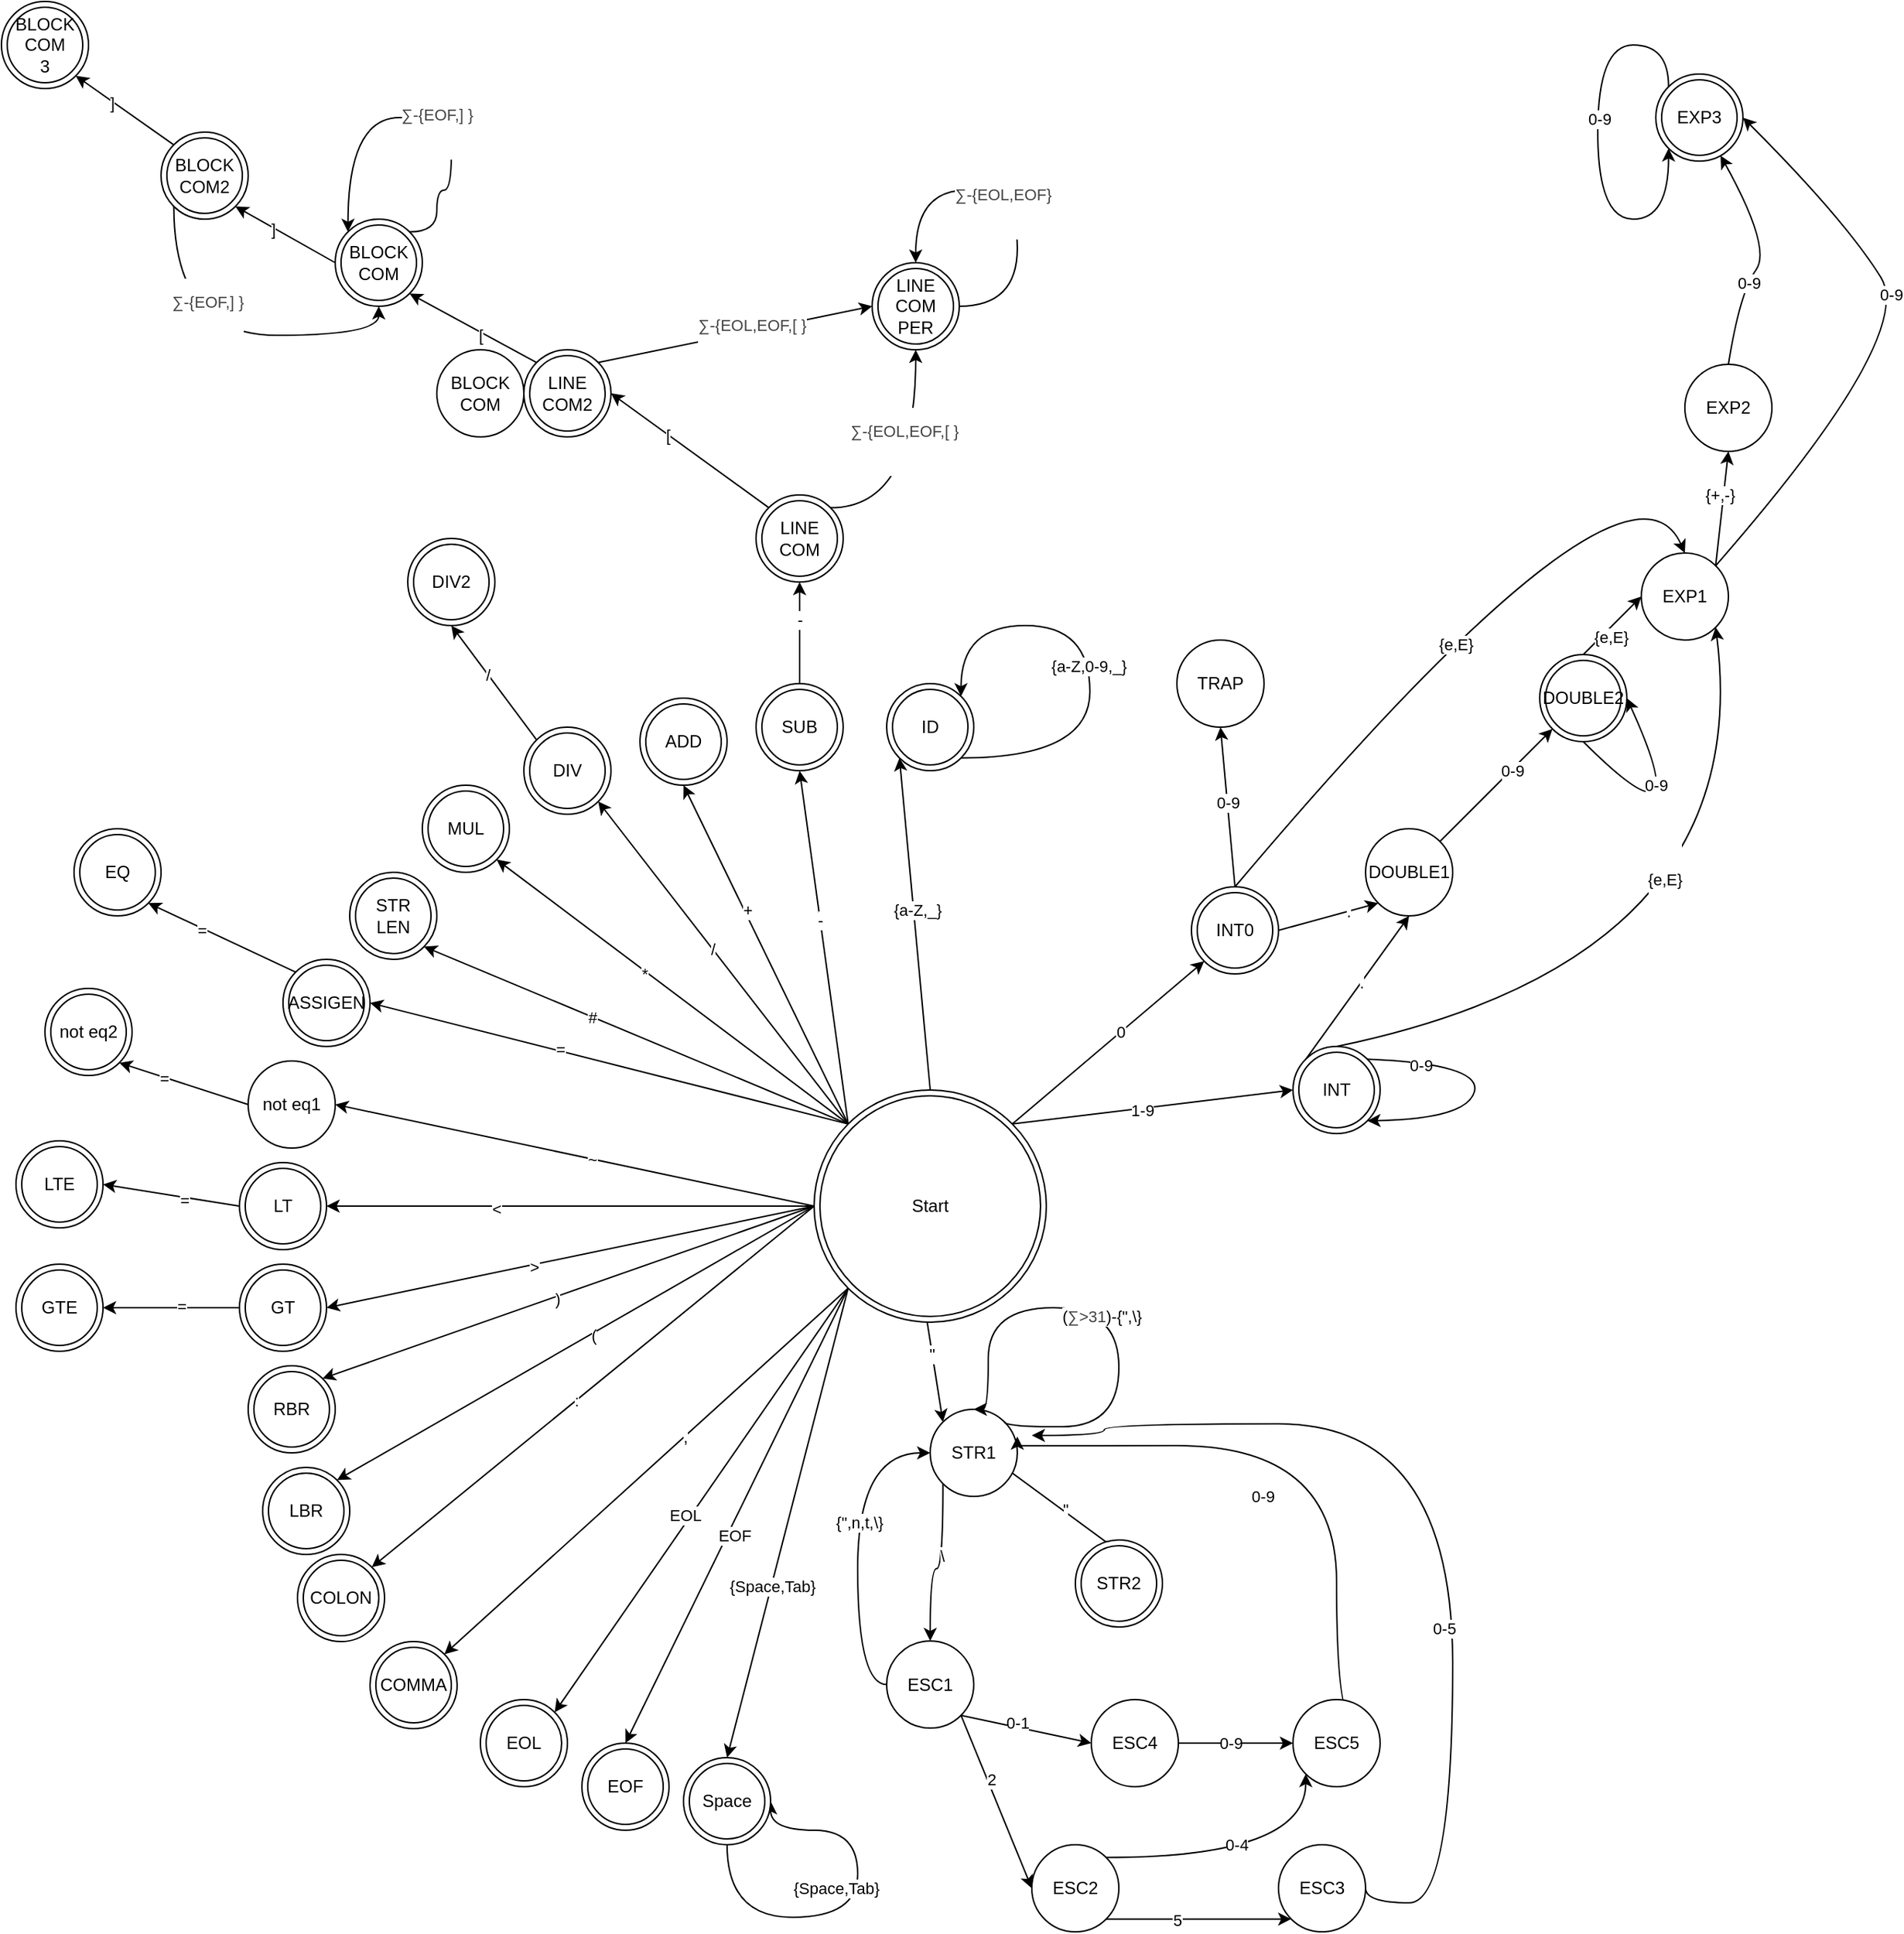 <mxfile version="15.3.0" type="github">
  <diagram id="FxomKoe5t59FQyA47BVF" name="Page-1">
    <mxGraphModel dx="733" dy="1762" grid="1" gridSize="10" guides="1" tooltips="1" connect="1" arrows="1" fold="1" page="1" pageScale="1" pageWidth="827" pageHeight="1169" math="0" shadow="0">
      <root>
        <mxCell id="0" />
        <mxCell id="1" parent="0" />
        <mxCell id="e71BVfOYQuSD96jKvDS6-2" style="rounded=0;orthogonalLoop=1;jettySize=auto;html=1;exitX=0.5;exitY=0;exitDx=0;exitDy=0;entryX=0;entryY=1;entryDx=0;entryDy=0;" parent="1" source="jBU1OyLvSAGG9RMUmpyS-43" target="e71BVfOYQuSD96jKvDS6-1" edge="1">
          <mxGeometry relative="1" as="geometry" />
        </mxCell>
        <mxCell id="e71BVfOYQuSD96jKvDS6-3" value="{a-Z,_}" style="edgeLabel;html=1;align=center;verticalAlign=middle;resizable=0;points=[];" parent="e71BVfOYQuSD96jKvDS6-2" vertex="1" connectable="0">
          <mxGeometry x="0.086" y="-2" relative="1" as="geometry">
            <mxPoint as="offset" />
          </mxGeometry>
        </mxCell>
        <mxCell id="e71BVfOYQuSD96jKvDS6-8" style="rounded=0;orthogonalLoop=1;jettySize=auto;html=1;exitX=0;exitY=0;exitDx=0;exitDy=0;entryX=0.5;entryY=1;entryDx=0;entryDy=0;" parent="1" source="jBU1OyLvSAGG9RMUmpyS-43" target="e71BVfOYQuSD96jKvDS6-7" edge="1">
          <mxGeometry relative="1" as="geometry" />
        </mxCell>
        <mxCell id="e71BVfOYQuSD96jKvDS6-9" value="-" style="edgeLabel;html=1;align=center;verticalAlign=middle;resizable=0;points=[];" parent="e71BVfOYQuSD96jKvDS6-8" vertex="1" connectable="0">
          <mxGeometry x="0.151" relative="1" as="geometry">
            <mxPoint as="offset" />
          </mxGeometry>
        </mxCell>
        <mxCell id="e71BVfOYQuSD96jKvDS6-56" style="edgeStyle=none;rounded=0;orthogonalLoop=1;jettySize=auto;html=1;exitX=0;exitY=0;exitDx=0;exitDy=0;entryX=0.5;entryY=1;entryDx=0;entryDy=0;" parent="1" source="jBU1OyLvSAGG9RMUmpyS-43" target="e71BVfOYQuSD96jKvDS6-49" edge="1">
          <mxGeometry relative="1" as="geometry" />
        </mxCell>
        <mxCell id="e71BVfOYQuSD96jKvDS6-57" value="+" style="edgeLabel;html=1;align=center;verticalAlign=middle;resizable=0;points=[];" parent="e71BVfOYQuSD96jKvDS6-56" vertex="1" connectable="0">
          <mxGeometry x="0.256" y="-2" relative="1" as="geometry">
            <mxPoint as="offset" />
          </mxGeometry>
        </mxCell>
        <mxCell id="e71BVfOYQuSD96jKvDS6-58" style="edgeStyle=none;rounded=0;orthogonalLoop=1;jettySize=auto;html=1;exitX=0;exitY=0;exitDx=0;exitDy=0;entryX=1;entryY=1;entryDx=0;entryDy=0;" parent="1" source="jBU1OyLvSAGG9RMUmpyS-43" target="e71BVfOYQuSD96jKvDS6-50" edge="1">
          <mxGeometry relative="1" as="geometry" />
        </mxCell>
        <mxCell id="e71BVfOYQuSD96jKvDS6-59" value="/" style="edgeLabel;html=1;align=center;verticalAlign=middle;resizable=0;points=[];" parent="e71BVfOYQuSD96jKvDS6-58" vertex="1" connectable="0">
          <mxGeometry x="0.086" relative="1" as="geometry">
            <mxPoint as="offset" />
          </mxGeometry>
        </mxCell>
        <mxCell id="e71BVfOYQuSD96jKvDS6-60" style="edgeStyle=none;rounded=0;orthogonalLoop=1;jettySize=auto;html=1;exitX=0;exitY=0;exitDx=0;exitDy=0;entryX=1;entryY=1;entryDx=0;entryDy=0;" parent="1" source="jBU1OyLvSAGG9RMUmpyS-43" target="e71BVfOYQuSD96jKvDS6-51" edge="1">
          <mxGeometry relative="1" as="geometry" />
        </mxCell>
        <mxCell id="e71BVfOYQuSD96jKvDS6-61" value="*" style="edgeLabel;html=1;align=center;verticalAlign=middle;resizable=0;points=[];" parent="e71BVfOYQuSD96jKvDS6-60" vertex="1" connectable="0">
          <mxGeometry x="0.151" y="2" relative="1" as="geometry">
            <mxPoint as="offset" />
          </mxGeometry>
        </mxCell>
        <mxCell id="e71BVfOYQuSD96jKvDS6-62" style="edgeStyle=none;rounded=0;orthogonalLoop=1;jettySize=auto;html=1;exitX=0;exitY=0;exitDx=0;exitDy=0;entryX=1;entryY=1;entryDx=0;entryDy=0;" parent="1" source="jBU1OyLvSAGG9RMUmpyS-43" target="e71BVfOYQuSD96jKvDS6-52" edge="1">
          <mxGeometry relative="1" as="geometry" />
        </mxCell>
        <mxCell id="e71BVfOYQuSD96jKvDS6-65" value="&lt;span style=&quot;color: rgba(0 , 0 , 0 , 0) ; font-family: monospace ; font-size: 0px ; background-color: rgb(248 , 249 , 250)&quot;&gt;%3CmxGraphModel%3E%3Croot%3E%3CmxCell%20id%3D%220%22%2F%3E%3CmxCell%20id%3D%221%22%20parent%3D%220%22%2F%3E%3CmxCell%20id%3D%222%22%20value%3D%22ASSIGEN%22%20style%3D%22ellipse%3Bshape%3DdoubleEllipse%3BwhiteSpace%3Dwrap%3Bhtml%3D1%3B%22%20vertex%3D%221%22%20parent%3D%221%22%3E%3CmxGeometry%20x%3D%22384%22%20y%3D%22430%22%20width%3D%2260%22%20height%3D%2260%22%20as%3D%22geometry%22%2F%3E%3C%2FmxCell%3E%3C%2Froot%3E%3C%2FmxGraphModel%3E&lt;/span&gt;" style="edgeLabel;html=1;align=center;verticalAlign=middle;resizable=0;points=[];" parent="e71BVfOYQuSD96jKvDS6-62" vertex="1" connectable="0">
          <mxGeometry x="0.112" y="1" relative="1" as="geometry">
            <mxPoint as="offset" />
          </mxGeometry>
        </mxCell>
        <mxCell id="e71BVfOYQuSD96jKvDS6-66" value="#" style="edgeLabel;html=1;align=center;verticalAlign=middle;resizable=0;points=[];" parent="e71BVfOYQuSD96jKvDS6-62" vertex="1" connectable="0">
          <mxGeometry x="0.207" relative="1" as="geometry">
            <mxPoint as="offset" />
          </mxGeometry>
        </mxCell>
        <mxCell id="e71BVfOYQuSD96jKvDS6-67" style="edgeStyle=none;rounded=0;orthogonalLoop=1;jettySize=auto;html=1;exitX=0;exitY=0;exitDx=0;exitDy=0;entryX=1;entryY=0.5;entryDx=0;entryDy=0;" parent="1" source="jBU1OyLvSAGG9RMUmpyS-43" target="e71BVfOYQuSD96jKvDS6-53" edge="1">
          <mxGeometry relative="1" as="geometry" />
        </mxCell>
        <mxCell id="e71BVfOYQuSD96jKvDS6-68" value="=" style="edgeLabel;html=1;align=center;verticalAlign=middle;resizable=0;points=[];" parent="e71BVfOYQuSD96jKvDS6-67" vertex="1" connectable="0">
          <mxGeometry x="0.207" y="-1" relative="1" as="geometry">
            <mxPoint as="offset" />
          </mxGeometry>
        </mxCell>
        <mxCell id="e71BVfOYQuSD96jKvDS6-73" style="edgeStyle=none;rounded=0;orthogonalLoop=1;jettySize=auto;html=1;exitX=0;exitY=0.5;exitDx=0;exitDy=0;entryX=1;entryY=0.5;entryDx=0;entryDy=0;" parent="1" source="jBU1OyLvSAGG9RMUmpyS-43" target="e71BVfOYQuSD96jKvDS6-72" edge="1">
          <mxGeometry relative="1" as="geometry" />
        </mxCell>
        <mxCell id="e71BVfOYQuSD96jKvDS6-78" value="~" style="edgeLabel;html=1;align=center;verticalAlign=middle;resizable=0;points=[];" parent="e71BVfOYQuSD96jKvDS6-73" vertex="1" connectable="0">
          <mxGeometry x="-0.069" relative="1" as="geometry">
            <mxPoint as="offset" />
          </mxGeometry>
        </mxCell>
        <mxCell id="e71BVfOYQuSD96jKvDS6-80" style="edgeStyle=none;rounded=0;orthogonalLoop=1;jettySize=auto;html=1;exitX=0;exitY=0.5;exitDx=0;exitDy=0;entryX=1;entryY=0.5;entryDx=0;entryDy=0;" parent="1" source="jBU1OyLvSAGG9RMUmpyS-43" target="e71BVfOYQuSD96jKvDS6-79" edge="1">
          <mxGeometry relative="1" as="geometry" />
        </mxCell>
        <mxCell id="e71BVfOYQuSD96jKvDS6-81" value="&amp;lt;" style="edgeLabel;html=1;align=center;verticalAlign=middle;resizable=0;points=[];" parent="e71BVfOYQuSD96jKvDS6-80" vertex="1" connectable="0">
          <mxGeometry x="0.305" y="2" relative="1" as="geometry">
            <mxPoint as="offset" />
          </mxGeometry>
        </mxCell>
        <mxCell id="e71BVfOYQuSD96jKvDS6-83" style="edgeStyle=none;rounded=0;orthogonalLoop=1;jettySize=auto;html=1;exitX=0;exitY=0.5;exitDx=0;exitDy=0;entryX=1;entryY=0.5;entryDx=0;entryDy=0;" parent="1" source="jBU1OyLvSAGG9RMUmpyS-43" target="e71BVfOYQuSD96jKvDS6-82" edge="1">
          <mxGeometry relative="1" as="geometry" />
        </mxCell>
        <mxCell id="e71BVfOYQuSD96jKvDS6-84" value="&amp;gt;" style="edgeLabel;html=1;align=center;verticalAlign=middle;resizable=0;points=[];" parent="e71BVfOYQuSD96jKvDS6-83" vertex="1" connectable="0">
          <mxGeometry x="0.15" y="1" relative="1" as="geometry">
            <mxPoint as="offset" />
          </mxGeometry>
        </mxCell>
        <mxCell id="e71BVfOYQuSD96jKvDS6-100" style="edgeStyle=none;rounded=0;orthogonalLoop=1;jettySize=auto;html=1;exitX=0;exitY=0.5;exitDx=0;exitDy=0;entryX=1;entryY=0;entryDx=0;entryDy=0;" parent="1" source="jBU1OyLvSAGG9RMUmpyS-43" target="e71BVfOYQuSD96jKvDS6-97" edge="1">
          <mxGeometry relative="1" as="geometry" />
        </mxCell>
        <mxCell id="e71BVfOYQuSD96jKvDS6-101" value=")" style="edgeLabel;html=1;align=center;verticalAlign=middle;resizable=0;points=[];" parent="e71BVfOYQuSD96jKvDS6-100" vertex="1" connectable="0">
          <mxGeometry x="0.049" y="1" relative="1" as="geometry">
            <mxPoint as="offset" />
          </mxGeometry>
        </mxCell>
        <mxCell id="e71BVfOYQuSD96jKvDS6-102" style="edgeStyle=none;rounded=0;orthogonalLoop=1;jettySize=auto;html=1;exitX=0;exitY=0.5;exitDx=0;exitDy=0;entryX=1;entryY=0;entryDx=0;entryDy=0;" parent="1" source="jBU1OyLvSAGG9RMUmpyS-43" target="e71BVfOYQuSD96jKvDS6-96" edge="1">
          <mxGeometry relative="1" as="geometry" />
        </mxCell>
        <mxCell id="e71BVfOYQuSD96jKvDS6-103" value="(" style="edgeLabel;html=1;align=center;verticalAlign=middle;resizable=0;points=[];" parent="e71BVfOYQuSD96jKvDS6-102" vertex="1" connectable="0">
          <mxGeometry x="-0.072" y="1" relative="1" as="geometry">
            <mxPoint as="offset" />
          </mxGeometry>
        </mxCell>
        <mxCell id="e71BVfOYQuSD96jKvDS6-110" style="edgeStyle=none;rounded=0;orthogonalLoop=1;jettySize=auto;html=1;exitX=0;exitY=0.5;exitDx=0;exitDy=0;entryX=1;entryY=0;entryDx=0;entryDy=0;" parent="1" source="jBU1OyLvSAGG9RMUmpyS-43" target="e71BVfOYQuSD96jKvDS6-109" edge="1">
          <mxGeometry relative="1" as="geometry" />
        </mxCell>
        <mxCell id="e71BVfOYQuSD96jKvDS6-111" value=":" style="edgeLabel;html=1;align=center;verticalAlign=middle;resizable=0;points=[];" parent="e71BVfOYQuSD96jKvDS6-110" vertex="1" connectable="0">
          <mxGeometry x="0.074" relative="1" as="geometry">
            <mxPoint as="offset" />
          </mxGeometry>
        </mxCell>
        <mxCell id="e71BVfOYQuSD96jKvDS6-113" style="edgeStyle=none;rounded=0;orthogonalLoop=1;jettySize=auto;html=1;exitX=0;exitY=1;exitDx=0;exitDy=0;entryX=1;entryY=0;entryDx=0;entryDy=0;" parent="1" source="jBU1OyLvSAGG9RMUmpyS-43" target="e71BVfOYQuSD96jKvDS6-112" edge="1">
          <mxGeometry relative="1" as="geometry" />
        </mxCell>
        <mxCell id="e71BVfOYQuSD96jKvDS6-114" value="," style="edgeLabel;html=1;align=center;verticalAlign=middle;resizable=0;points=[];" parent="e71BVfOYQuSD96jKvDS6-113" vertex="1" connectable="0">
          <mxGeometry x="-0.191" relative="1" as="geometry">
            <mxPoint as="offset" />
          </mxGeometry>
        </mxCell>
        <mxCell id="e71BVfOYQuSD96jKvDS6-117" style="edgeStyle=none;rounded=0;orthogonalLoop=1;jettySize=auto;html=1;exitX=0;exitY=1;exitDx=0;exitDy=0;entryX=1;entryY=0;entryDx=0;entryDy=0;" parent="1" source="jBU1OyLvSAGG9RMUmpyS-43" target="e71BVfOYQuSD96jKvDS6-115" edge="1">
          <mxGeometry relative="1" as="geometry" />
        </mxCell>
        <mxCell id="e71BVfOYQuSD96jKvDS6-119" value="EOL" style="edgeLabel;html=1;align=center;verticalAlign=middle;resizable=0;points=[];" parent="e71BVfOYQuSD96jKvDS6-117" vertex="1" connectable="0">
          <mxGeometry x="0.084" y="-4" relative="1" as="geometry">
            <mxPoint as="offset" />
          </mxGeometry>
        </mxCell>
        <mxCell id="e71BVfOYQuSD96jKvDS6-118" style="edgeStyle=none;rounded=0;orthogonalLoop=1;jettySize=auto;html=1;exitX=0;exitY=1;exitDx=0;exitDy=0;entryX=0.5;entryY=0;entryDx=0;entryDy=0;" parent="1" source="jBU1OyLvSAGG9RMUmpyS-43" target="e71BVfOYQuSD96jKvDS6-116" edge="1">
          <mxGeometry relative="1" as="geometry" />
        </mxCell>
        <mxCell id="e71BVfOYQuSD96jKvDS6-120" value="EOF" style="edgeLabel;html=1;align=center;verticalAlign=middle;resizable=0;points=[];" parent="e71BVfOYQuSD96jKvDS6-118" vertex="1" connectable="0">
          <mxGeometry x="0.072" y="4" relative="1" as="geometry">
            <mxPoint as="offset" />
          </mxGeometry>
        </mxCell>
        <mxCell id="e71BVfOYQuSD96jKvDS6-124" style="edgeStyle=none;rounded=0;orthogonalLoop=1;jettySize=auto;html=1;exitX=0;exitY=1;exitDx=0;exitDy=0;entryX=0.5;entryY=0;entryDx=0;entryDy=0;" parent="1" source="jBU1OyLvSAGG9RMUmpyS-43" target="e71BVfOYQuSD96jKvDS6-123" edge="1">
          <mxGeometry relative="1" as="geometry" />
        </mxCell>
        <mxCell id="e71BVfOYQuSD96jKvDS6-126" value="{Space,Tab}" style="edgeLabel;html=1;align=center;verticalAlign=middle;resizable=0;points=[];" parent="e71BVfOYQuSD96jKvDS6-124" vertex="1" connectable="0">
          <mxGeometry x="0.266" relative="1" as="geometry">
            <mxPoint as="offset" />
          </mxGeometry>
        </mxCell>
        <mxCell id="e71BVfOYQuSD96jKvDS6-146" style="edgeStyle=none;rounded=0;orthogonalLoop=1;jettySize=auto;html=1;exitX=0.483;exitY=0.975;exitDx=0;exitDy=0;entryX=0;entryY=0;entryDx=0;entryDy=0;exitPerimeter=0;" parent="1" source="jBU1OyLvSAGG9RMUmpyS-43" target="e71BVfOYQuSD96jKvDS6-133" edge="1">
          <mxGeometry relative="1" as="geometry" />
        </mxCell>
        <mxCell id="e71BVfOYQuSD96jKvDS6-147" value="&quot;" style="edgeLabel;html=1;align=center;verticalAlign=middle;resizable=0;points=[];" parent="e71BVfOYQuSD96jKvDS6-146" vertex="1" connectable="0">
          <mxGeometry x="-0.289" y="-1" relative="1" as="geometry">
            <mxPoint as="offset" />
          </mxGeometry>
        </mxCell>
        <mxCell id="e71BVfOYQuSD96jKvDS6-240" style="rounded=0;orthogonalLoop=1;jettySize=auto;html=1;exitX=1;exitY=0;exitDx=0;exitDy=0;entryX=0;entryY=1;entryDx=0;entryDy=0;" parent="1" source="jBU1OyLvSAGG9RMUmpyS-43" target="e71BVfOYQuSD96jKvDS6-236" edge="1">
          <mxGeometry relative="1" as="geometry" />
        </mxCell>
        <mxCell id="e71BVfOYQuSD96jKvDS6-241" value="0" style="edgeLabel;html=1;align=center;verticalAlign=middle;resizable=0;points=[];" parent="e71BVfOYQuSD96jKvDS6-240" vertex="1" connectable="0">
          <mxGeometry x="0.036" y="-22" relative="1" as="geometry">
            <mxPoint x="-9" y="-22" as="offset" />
          </mxGeometry>
        </mxCell>
        <mxCell id="e71BVfOYQuSD96jKvDS6-242" style="rounded=0;orthogonalLoop=1;jettySize=auto;html=1;exitX=1;exitY=0;exitDx=0;exitDy=0;entryX=0;entryY=0.5;entryDx=0;entryDy=0;" parent="1" source="jBU1OyLvSAGG9RMUmpyS-43" target="e71BVfOYQuSD96jKvDS6-210" edge="1">
          <mxGeometry relative="1" as="geometry" />
        </mxCell>
        <mxCell id="e71BVfOYQuSD96jKvDS6-243" value="1-9" style="edgeLabel;html=1;align=center;verticalAlign=middle;resizable=0;points=[];" parent="e71BVfOYQuSD96jKvDS6-242" vertex="1" connectable="0">
          <mxGeometry x="-0.081" y="-1" relative="1" as="geometry">
            <mxPoint as="offset" />
          </mxGeometry>
        </mxCell>
        <mxCell id="jBU1OyLvSAGG9RMUmpyS-43" value="Start" style="ellipse;shape=doubleEllipse;whiteSpace=wrap;html=1;" parent="1" vertex="1">
          <mxGeometry x="750" y="520" width="160" height="160" as="geometry" />
        </mxCell>
        <mxCell id="e71BVfOYQuSD96jKvDS6-1" value="ID" style="ellipse;shape=doubleEllipse;whiteSpace=wrap;html=1;" parent="1" vertex="1">
          <mxGeometry x="800" y="240" width="60" height="60" as="geometry" />
        </mxCell>
        <mxCell id="e71BVfOYQuSD96jKvDS6-4" style="edgeStyle=orthogonalEdgeStyle;rounded=0;orthogonalLoop=1;jettySize=auto;html=1;exitX=1;exitY=1;exitDx=0;exitDy=0;entryX=1;entryY=0;entryDx=0;entryDy=0;curved=1;" parent="1" source="e71BVfOYQuSD96jKvDS6-1" target="e71BVfOYQuSD96jKvDS6-1" edge="1">
          <mxGeometry relative="1" as="geometry">
            <Array as="points">
              <mxPoint x="940" y="291" />
              <mxPoint x="940" y="200" />
              <mxPoint x="851" y="200" />
            </Array>
          </mxGeometry>
        </mxCell>
        <mxCell id="e71BVfOYQuSD96jKvDS6-5" value="{a-Z,0-9,_}" style="edgeLabel;html=1;align=center;verticalAlign=middle;resizable=0;points=[];" parent="e71BVfOYQuSD96jKvDS6-4" vertex="1" connectable="0">
          <mxGeometry x="0.075" y="1" relative="1" as="geometry">
            <mxPoint y="18" as="offset" />
          </mxGeometry>
        </mxCell>
        <mxCell id="e71BVfOYQuSD96jKvDS6-11" style="edgeStyle=none;rounded=0;orthogonalLoop=1;jettySize=auto;html=1;exitX=0.5;exitY=0;exitDx=0;exitDy=0;entryX=0.5;entryY=1;entryDx=0;entryDy=0;" parent="1" source="e71BVfOYQuSD96jKvDS6-7" target="e71BVfOYQuSD96jKvDS6-10" edge="1">
          <mxGeometry relative="1" as="geometry" />
        </mxCell>
        <mxCell id="e71BVfOYQuSD96jKvDS6-14" value="-" style="edgeLabel;html=1;align=center;verticalAlign=middle;resizable=0;points=[];" parent="e71BVfOYQuSD96jKvDS6-11" vertex="1" connectable="0">
          <mxGeometry x="0.255" relative="1" as="geometry">
            <mxPoint as="offset" />
          </mxGeometry>
        </mxCell>
        <mxCell id="e71BVfOYQuSD96jKvDS6-7" value="SUB" style="ellipse;shape=doubleEllipse;whiteSpace=wrap;html=1;" parent="1" vertex="1">
          <mxGeometry x="710" y="240" width="60" height="60" as="geometry" />
        </mxCell>
        <mxCell id="e71BVfOYQuSD96jKvDS6-18" style="rounded=0;orthogonalLoop=1;jettySize=auto;html=1;exitX=0;exitY=0;exitDx=0;exitDy=0;entryX=1;entryY=0.5;entryDx=0;entryDy=0;" parent="1" source="e71BVfOYQuSD96jKvDS6-10" target="e71BVfOYQuSD96jKvDS6-17" edge="1">
          <mxGeometry relative="1" as="geometry" />
        </mxCell>
        <mxCell id="e71BVfOYQuSD96jKvDS6-19" value="[" style="edgeLabel;html=1;align=center;verticalAlign=middle;resizable=0;points=[];" parent="e71BVfOYQuSD96jKvDS6-18" vertex="1" connectable="0">
          <mxGeometry x="0.277" relative="1" as="geometry">
            <mxPoint as="offset" />
          </mxGeometry>
        </mxCell>
        <mxCell id="e71BVfOYQuSD96jKvDS6-23" style="edgeStyle=orthogonalEdgeStyle;curved=1;rounded=0;orthogonalLoop=1;jettySize=auto;html=1;exitX=1;exitY=0;exitDx=0;exitDy=0;entryX=0.5;entryY=1;entryDx=0;entryDy=0;" parent="1" source="e71BVfOYQuSD96jKvDS6-10" target="e71BVfOYQuSD96jKvDS6-22" edge="1">
          <mxGeometry relative="1" as="geometry" />
        </mxCell>
        <mxCell id="e71BVfOYQuSD96jKvDS6-24" value="&lt;h1 class=&quot;entry-title&quot; style=&quot;margin: 0px 0px 20px ; padding: 0px ; border: 0px ; vertical-align: baseline ; clear: both ; line-height: 1.2 ; font-weight: normal ; color: rgb(68 , 68 , 68) ; font-family: &amp;#34;ubuntu&amp;#34; , &amp;#34;helvetica&amp;#34; , &amp;#34;arial&amp;#34; , sans-serif&quot;&gt;&lt;font style=&quot;font-size: 11px&quot;&gt;∑&lt;/font&gt;&lt;font style=&quot;font-size: 11px&quot;&gt;-{EOL,EOF,[ }&lt;/font&gt;&lt;/h1&gt;" style="edgeLabel;html=1;align=center;verticalAlign=middle;resizable=0;points=[];" parent="e71BVfOYQuSD96jKvDS6-23" vertex="1" connectable="0">
          <mxGeometry x="0.253" y="8" relative="1" as="geometry">
            <mxPoint as="offset" />
          </mxGeometry>
        </mxCell>
        <mxCell id="e71BVfOYQuSD96jKvDS6-10" value="LINE COM" style="ellipse;shape=doubleEllipse;whiteSpace=wrap;html=1;" parent="1" vertex="1">
          <mxGeometry x="710" y="110" width="60" height="60" as="geometry" />
        </mxCell>
        <mxCell id="e71BVfOYQuSD96jKvDS6-25" style="rounded=0;orthogonalLoop=1;jettySize=auto;html=1;exitX=1;exitY=0;exitDx=0;exitDy=0;entryX=0;entryY=0.5;entryDx=0;entryDy=0;" parent="1" source="e71BVfOYQuSD96jKvDS6-17" target="e71BVfOYQuSD96jKvDS6-22" edge="1">
          <mxGeometry relative="1" as="geometry" />
        </mxCell>
        <mxCell id="e71BVfOYQuSD96jKvDS6-26" value="&lt;h1 class=&quot;entry-title&quot; style=&quot;margin: 0px 0px 20px ; padding: 0px ; border: 0px ; vertical-align: baseline ; clear: both ; line-height: 1.2 ; font-weight: normal ; color: rgb(68 , 68 , 68) ; font-family: &amp;#34;ubuntu&amp;#34; , &amp;#34;helvetica&amp;#34; , &amp;#34;arial&amp;#34; , sans-serif&quot;&gt;&lt;font style=&quot;font-size: 11px&quot;&gt;∑&lt;/font&gt;&lt;font style=&quot;font-size: 11px&quot;&gt;-{EOL,EOF,[ }&lt;/font&gt;&lt;/h1&gt;" style="edgeLabel;html=1;align=center;verticalAlign=middle;resizable=0;points=[];" parent="e71BVfOYQuSD96jKvDS6-25" vertex="1" connectable="0">
          <mxGeometry x="0.108" y="-3" relative="1" as="geometry">
            <mxPoint as="offset" />
          </mxGeometry>
        </mxCell>
        <mxCell id="e71BVfOYQuSD96jKvDS6-28" style="edgeStyle=none;rounded=0;orthogonalLoop=1;jettySize=auto;html=1;exitX=0;exitY=0;exitDx=0;exitDy=0;entryX=1;entryY=1;entryDx=0;entryDy=0;" parent="1" source="e71BVfOYQuSD96jKvDS6-17" target="e71BVfOYQuSD96jKvDS6-27" edge="1">
          <mxGeometry relative="1" as="geometry" />
        </mxCell>
        <mxCell id="e71BVfOYQuSD96jKvDS6-29" value="[" style="edgeLabel;html=1;align=center;verticalAlign=middle;resizable=0;points=[];" parent="e71BVfOYQuSD96jKvDS6-28" vertex="1" connectable="0">
          <mxGeometry x="0.23" y="-2" relative="1" as="geometry">
            <mxPoint x="14" y="12" as="offset" />
          </mxGeometry>
        </mxCell>
        <mxCell id="e71BVfOYQuSD96jKvDS6-17" value="LINE COM2" style="ellipse;shape=doubleEllipse;whiteSpace=wrap;html=1;" parent="1" vertex="1">
          <mxGeometry x="550" y="10" width="60" height="60" as="geometry" />
        </mxCell>
        <mxCell id="e71BVfOYQuSD96jKvDS6-22" value="LINE COM PER" style="ellipse;shape=doubleEllipse;whiteSpace=wrap;html=1;" parent="1" vertex="1">
          <mxGeometry x="790" y="-50" width="60" height="60" as="geometry" />
        </mxCell>
        <mxCell id="e71BVfOYQuSD96jKvDS6-38" style="rounded=0;orthogonalLoop=1;jettySize=auto;html=1;exitX=0;exitY=0.5;exitDx=0;exitDy=0;entryX=1;entryY=1;entryDx=0;entryDy=0;" parent="1" source="e71BVfOYQuSD96jKvDS6-27" target="e71BVfOYQuSD96jKvDS6-36" edge="1">
          <mxGeometry relative="1" as="geometry" />
        </mxCell>
        <mxCell id="e71BVfOYQuSD96jKvDS6-45" value="]" style="edgeLabel;html=1;align=center;verticalAlign=middle;resizable=0;points=[];" parent="e71BVfOYQuSD96jKvDS6-38" vertex="1" connectable="0">
          <mxGeometry x="0.244" y="1" relative="1" as="geometry">
            <mxPoint as="offset" />
          </mxGeometry>
        </mxCell>
        <mxCell id="e71BVfOYQuSD96jKvDS6-27" value="BLOCK COM" style="ellipse;shape=doubleEllipse;whiteSpace=wrap;html=1;" parent="1" vertex="1">
          <mxGeometry x="420" y="-80" width="60" height="60" as="geometry" />
        </mxCell>
        <mxCell id="e71BVfOYQuSD96jKvDS6-30" style="edgeStyle=orthogonalEdgeStyle;rounded=0;orthogonalLoop=1;jettySize=auto;html=1;exitX=1;exitY=0.5;exitDx=0;exitDy=0;entryX=0.5;entryY=0;entryDx=0;entryDy=0;curved=1;" parent="1" source="e71BVfOYQuSD96jKvDS6-22" target="e71BVfOYQuSD96jKvDS6-22" edge="1">
          <mxGeometry relative="1" as="geometry">
            <Array as="points">
              <mxPoint x="890" y="-20" />
              <mxPoint x="890" y="-100" />
              <mxPoint x="820" y="-100" />
            </Array>
          </mxGeometry>
        </mxCell>
        <mxCell id="e71BVfOYQuSD96jKvDS6-32" value="&lt;span style=&quot;color: rgba(0 , 0 , 0 , 0) ; font-family: monospace ; font-size: 0px ; background-color: rgb(248 , 249 , 250)&quot;&gt;%3CmxGraphModel%3E%3Croot%3E%3CmxCell%20id%3D%220%22%2F%3E%3CmxCell%20id%3D%221%22%20parent%3D%220%22%2F%3E%3CmxCell%20id%3D%222%22%20value%3D%22line%20coment2%22%20style%3D%22ellipse%3Bshape%3DdoubleEllipse%3BwhiteSpace%3Dwrap%3Bhtml%3D1%3B%22%20vertex%3D%221%22%20parent%3D%221%22%3E%3CmxGeometry%20x%3D%22550%22%20y%3D%2210%22%20width%3D%2260%22%20height%3D%2260%22%20as%3D%22geometry%22%2F%3E%3C%2FmxCell%3E%3C%2Froot%3E%3C%2FmxGraphModel%3E&lt;/span&gt;" style="edgeLabel;html=1;align=center;verticalAlign=middle;resizable=0;points=[];" parent="e71BVfOYQuSD96jKvDS6-30" vertex="1" connectable="0">
          <mxGeometry x="0.11" y="6" relative="1" as="geometry">
            <mxPoint as="offset" />
          </mxGeometry>
        </mxCell>
        <mxCell id="e71BVfOYQuSD96jKvDS6-33" value="&lt;h1 class=&quot;entry-title&quot; style=&quot;margin: 0px 0px 20px ; padding: 0px ; border: 0px ; vertical-align: baseline ; clear: both ; line-height: 1.2 ; font-weight: normal ; color: rgb(68 , 68 , 68) ; font-family: &amp;#34;ubuntu&amp;#34; , &amp;#34;helvetica&amp;#34; , &amp;#34;arial&amp;#34; , sans-serif&quot;&gt;&lt;font style=&quot;font-size: 11px&quot;&gt;∑&lt;/font&gt;&lt;font style=&quot;font-size: 11px&quot;&gt;-{EOL,EOF}&lt;/font&gt;&lt;/h1&gt;" style="edgeLabel;html=1;align=center;verticalAlign=middle;resizable=0;points=[];" parent="e71BVfOYQuSD96jKvDS6-30" vertex="1" connectable="0">
          <mxGeometry x="0.178" y="2" relative="1" as="geometry">
            <mxPoint x="11" y="8" as="offset" />
          </mxGeometry>
        </mxCell>
        <mxCell id="e71BVfOYQuSD96jKvDS6-34" style="edgeStyle=orthogonalEdgeStyle;curved=1;rounded=0;orthogonalLoop=1;jettySize=auto;html=1;exitX=1;exitY=0;exitDx=0;exitDy=0;entryX=0;entryY=0;entryDx=0;entryDy=0;" parent="1" source="e71BVfOYQuSD96jKvDS6-27" target="e71BVfOYQuSD96jKvDS6-27" edge="1">
          <mxGeometry relative="1" as="geometry">
            <Array as="points">
              <mxPoint x="490" y="-71" />
              <mxPoint x="490" y="-100" />
              <mxPoint x="500" y="-100" />
              <mxPoint x="500" y="-150" />
              <mxPoint x="429" y="-150" />
            </Array>
          </mxGeometry>
        </mxCell>
        <mxCell id="e71BVfOYQuSD96jKvDS6-35" value="&lt;h1 class=&quot;entry-title&quot; style=&quot;margin: 0px 0px 20px ; padding: 0px ; border: 0px ; vertical-align: baseline ; clear: both ; line-height: 1.2 ; font-weight: normal ; color: rgb(68 , 68 , 68) ; font-family: &amp;#34;ubuntu&amp;#34; , &amp;#34;helvetica&amp;#34; , &amp;#34;arial&amp;#34; , sans-serif&quot;&gt;&lt;font style=&quot;font-size: 11px&quot;&gt;∑&lt;/font&gt;&lt;font style=&quot;font-size: 11px&quot;&gt;-{EOF,] }&lt;/font&gt;&lt;/h1&gt;" style="edgeLabel;html=1;align=center;verticalAlign=middle;resizable=0;points=[];" parent="e71BVfOYQuSD96jKvDS6-34" vertex="1" connectable="0">
          <mxGeometry x="-0.082" y="5" relative="1" as="geometry">
            <mxPoint as="offset" />
          </mxGeometry>
        </mxCell>
        <mxCell id="e71BVfOYQuSD96jKvDS6-41" style="edgeStyle=orthogonalEdgeStyle;curved=1;rounded=0;orthogonalLoop=1;jettySize=auto;html=1;exitX=0;exitY=1;exitDx=0;exitDy=0;entryX=0.5;entryY=1;entryDx=0;entryDy=0;" parent="1" source="e71BVfOYQuSD96jKvDS6-36" target="e71BVfOYQuSD96jKvDS6-27" edge="1">
          <mxGeometry relative="1" as="geometry">
            <Array as="points">
              <mxPoint x="309" />
              <mxPoint x="450" />
            </Array>
          </mxGeometry>
        </mxCell>
        <mxCell id="e71BVfOYQuSD96jKvDS6-44" value="&lt;h1 class=&quot;entry-title&quot; style=&quot;margin: 0px 0px 20px ; padding: 0px ; border: 0px ; vertical-align: baseline ; clear: both ; line-height: 1.2 ; font-weight: normal ; color: rgb(68 , 68 , 68) ; font-family: &amp;#34;ubuntu&amp;#34; , &amp;#34;helvetica&amp;#34; , &amp;#34;arial&amp;#34; , sans-serif&quot;&gt;&lt;font style=&quot;font-size: 11px&quot;&gt;∑&lt;/font&gt;&lt;font style=&quot;font-size: 11px&quot;&gt;-{EOF,] }&lt;/font&gt;&lt;/h1&gt;" style="edgeLabel;html=1;align=center;verticalAlign=middle;resizable=0;points=[];" parent="e71BVfOYQuSD96jKvDS6-41" vertex="1" connectable="0">
          <mxGeometry x="-0.109" y="16" relative="1" as="geometry">
            <mxPoint as="offset" />
          </mxGeometry>
        </mxCell>
        <mxCell id="e71BVfOYQuSD96jKvDS6-47" style="rounded=0;orthogonalLoop=1;jettySize=auto;html=1;exitX=0;exitY=0;exitDx=0;exitDy=0;entryX=1;entryY=1;entryDx=0;entryDy=0;" parent="1" source="e71BVfOYQuSD96jKvDS6-36" target="e71BVfOYQuSD96jKvDS6-46" edge="1">
          <mxGeometry relative="1" as="geometry" />
        </mxCell>
        <mxCell id="e71BVfOYQuSD96jKvDS6-48" value="]" style="edgeLabel;html=1;align=center;verticalAlign=middle;resizable=0;points=[];" parent="e71BVfOYQuSD96jKvDS6-47" vertex="1" connectable="0">
          <mxGeometry x="0.257" y="1" relative="1" as="geometry">
            <mxPoint as="offset" />
          </mxGeometry>
        </mxCell>
        <mxCell id="e71BVfOYQuSD96jKvDS6-36" value="BLOCK COM2" style="ellipse;shape=doubleEllipse;whiteSpace=wrap;html=1;" parent="1" vertex="1">
          <mxGeometry x="300" y="-140" width="60" height="60" as="geometry" />
        </mxCell>
        <mxCell id="e71BVfOYQuSD96jKvDS6-46" value="BLOCK&lt;br&gt;COM&lt;br&gt;3" style="ellipse;shape=doubleEllipse;whiteSpace=wrap;html=1;" parent="1" vertex="1">
          <mxGeometry x="190" y="-230" width="60" height="60" as="geometry" />
        </mxCell>
        <mxCell id="e71BVfOYQuSD96jKvDS6-49" value="ADD" style="ellipse;shape=doubleEllipse;whiteSpace=wrap;html=1;" parent="1" vertex="1">
          <mxGeometry x="630" y="250" width="60" height="60" as="geometry" />
        </mxCell>
        <mxCell id="e71BVfOYQuSD96jKvDS6-93" style="edgeStyle=none;rounded=0;orthogonalLoop=1;jettySize=auto;html=1;exitX=0;exitY=0;exitDx=0;exitDy=0;entryX=0.5;entryY=1;entryDx=0;entryDy=0;" parent="1" source="e71BVfOYQuSD96jKvDS6-50" target="e71BVfOYQuSD96jKvDS6-91" edge="1">
          <mxGeometry relative="1" as="geometry" />
        </mxCell>
        <mxCell id="e71BVfOYQuSD96jKvDS6-94" value="/" style="edgeLabel;html=1;align=center;verticalAlign=middle;resizable=0;points=[];" parent="e71BVfOYQuSD96jKvDS6-93" vertex="1" connectable="0">
          <mxGeometry x="0.149" relative="1" as="geometry">
            <mxPoint as="offset" />
          </mxGeometry>
        </mxCell>
        <mxCell id="e71BVfOYQuSD96jKvDS6-50" value="DIV" style="ellipse;shape=doubleEllipse;whiteSpace=wrap;html=1;" parent="1" vertex="1">
          <mxGeometry x="550" y="270" width="60" height="60" as="geometry" />
        </mxCell>
        <mxCell id="e71BVfOYQuSD96jKvDS6-51" value="MUL" style="ellipse;shape=doubleEllipse;whiteSpace=wrap;html=1;" parent="1" vertex="1">
          <mxGeometry x="480" y="310" width="60" height="60" as="geometry" />
        </mxCell>
        <mxCell id="e71BVfOYQuSD96jKvDS6-52" value="STR&lt;br&gt;LEN" style="ellipse;shape=doubleEllipse;whiteSpace=wrap;html=1;" parent="1" vertex="1">
          <mxGeometry x="430" y="370" width="60" height="60" as="geometry" />
        </mxCell>
        <mxCell id="e71BVfOYQuSD96jKvDS6-55" style="edgeStyle=none;rounded=0;orthogonalLoop=1;jettySize=auto;html=1;exitX=0;exitY=0;exitDx=0;exitDy=0;entryX=1;entryY=1;entryDx=0;entryDy=0;" parent="1" source="e71BVfOYQuSD96jKvDS6-53" target="e71BVfOYQuSD96jKvDS6-54" edge="1">
          <mxGeometry relative="1" as="geometry" />
        </mxCell>
        <mxCell id="e71BVfOYQuSD96jKvDS6-69" value="=" style="edgeLabel;html=1;align=center;verticalAlign=middle;resizable=0;points=[];" parent="e71BVfOYQuSD96jKvDS6-55" vertex="1" connectable="0">
          <mxGeometry x="0.266" y="1" relative="1" as="geometry">
            <mxPoint as="offset" />
          </mxGeometry>
        </mxCell>
        <mxCell id="e71BVfOYQuSD96jKvDS6-53" value="ASSIGEN" style="ellipse;shape=doubleEllipse;whiteSpace=wrap;html=1;" parent="1" vertex="1">
          <mxGeometry x="384" y="430" width="60" height="60" as="geometry" />
        </mxCell>
        <mxCell id="e71BVfOYQuSD96jKvDS6-54" value="EQ" style="ellipse;shape=doubleEllipse;whiteSpace=wrap;html=1;" parent="1" vertex="1">
          <mxGeometry x="240" y="340" width="60" height="60" as="geometry" />
        </mxCell>
        <mxCell id="e71BVfOYQuSD96jKvDS6-75" style="edgeStyle=none;rounded=0;orthogonalLoop=1;jettySize=auto;html=1;exitX=0;exitY=0.5;exitDx=0;exitDy=0;entryX=1;entryY=1;entryDx=0;entryDy=0;" parent="1" source="e71BVfOYQuSD96jKvDS6-72" target="e71BVfOYQuSD96jKvDS6-74" edge="1">
          <mxGeometry relative="1" as="geometry">
            <Array as="points" />
          </mxGeometry>
        </mxCell>
        <mxCell id="e71BVfOYQuSD96jKvDS6-76" value="=" style="edgeLabel;html=1;align=center;verticalAlign=middle;resizable=0;points=[];" parent="e71BVfOYQuSD96jKvDS6-75" vertex="1" connectable="0">
          <mxGeometry x="0.302" y="1" relative="1" as="geometry">
            <mxPoint as="offset" />
          </mxGeometry>
        </mxCell>
        <mxCell id="e71BVfOYQuSD96jKvDS6-72" value="not eq1" style="ellipse;whiteSpace=wrap;html=1;aspect=fixed;" parent="1" vertex="1">
          <mxGeometry x="360" y="500" width="60" height="60" as="geometry" />
        </mxCell>
        <mxCell id="e71BVfOYQuSD96jKvDS6-74" value="not eq2" style="ellipse;shape=doubleEllipse;whiteSpace=wrap;html=1;" parent="1" vertex="1">
          <mxGeometry x="220" y="450" width="60" height="60" as="geometry" />
        </mxCell>
        <mxCell id="e71BVfOYQuSD96jKvDS6-89" style="edgeStyle=none;rounded=0;orthogonalLoop=1;jettySize=auto;html=1;exitX=0;exitY=0.5;exitDx=0;exitDy=0;entryX=1;entryY=0.5;entryDx=0;entryDy=0;" parent="1" source="e71BVfOYQuSD96jKvDS6-79" target="e71BVfOYQuSD96jKvDS6-88" edge="1">
          <mxGeometry relative="1" as="geometry" />
        </mxCell>
        <mxCell id="e71BVfOYQuSD96jKvDS6-90" value="=" style="edgeLabel;html=1;align=center;verticalAlign=middle;resizable=0;points=[];" parent="e71BVfOYQuSD96jKvDS6-89" vertex="1" connectable="0">
          <mxGeometry x="-0.189" y="2" relative="1" as="geometry">
            <mxPoint as="offset" />
          </mxGeometry>
        </mxCell>
        <mxCell id="e71BVfOYQuSD96jKvDS6-79" value="LT" style="ellipse;shape=doubleEllipse;whiteSpace=wrap;html=1;" parent="1" vertex="1">
          <mxGeometry x="354" y="570" width="60" height="60" as="geometry" />
        </mxCell>
        <mxCell id="e71BVfOYQuSD96jKvDS6-86" style="edgeStyle=none;rounded=0;orthogonalLoop=1;jettySize=auto;html=1;exitX=0;exitY=0.5;exitDx=0;exitDy=0;entryX=1;entryY=0.5;entryDx=0;entryDy=0;" parent="1" source="e71BVfOYQuSD96jKvDS6-82" target="e71BVfOYQuSD96jKvDS6-85" edge="1">
          <mxGeometry relative="1" as="geometry" />
        </mxCell>
        <mxCell id="e71BVfOYQuSD96jKvDS6-87" value="=" style="edgeLabel;html=1;align=center;verticalAlign=middle;resizable=0;points=[];" parent="e71BVfOYQuSD96jKvDS6-86" vertex="1" connectable="0">
          <mxGeometry x="-0.153" y="-1" relative="1" as="geometry">
            <mxPoint as="offset" />
          </mxGeometry>
        </mxCell>
        <mxCell id="e71BVfOYQuSD96jKvDS6-82" value="GT" style="ellipse;shape=doubleEllipse;whiteSpace=wrap;html=1;" parent="1" vertex="1">
          <mxGeometry x="354" y="640" width="60" height="60" as="geometry" />
        </mxCell>
        <mxCell id="e71BVfOYQuSD96jKvDS6-85" value="GTE" style="ellipse;shape=doubleEllipse;whiteSpace=wrap;html=1;" parent="1" vertex="1">
          <mxGeometry x="200" y="640" width="60" height="60" as="geometry" />
        </mxCell>
        <mxCell id="e71BVfOYQuSD96jKvDS6-88" value="LTE" style="ellipse;shape=doubleEllipse;whiteSpace=wrap;html=1;" parent="1" vertex="1">
          <mxGeometry x="200" y="555" width="60" height="60" as="geometry" />
        </mxCell>
        <mxCell id="e71BVfOYQuSD96jKvDS6-91" value="DIV2" style="ellipse;shape=doubleEllipse;whiteSpace=wrap;html=1;" parent="1" vertex="1">
          <mxGeometry x="470" y="140" width="60" height="60" as="geometry" />
        </mxCell>
        <mxCell id="e71BVfOYQuSD96jKvDS6-96" value="LBR" style="ellipse;shape=doubleEllipse;whiteSpace=wrap;html=1;" parent="1" vertex="1">
          <mxGeometry x="370" y="780" width="60" height="60" as="geometry" />
        </mxCell>
        <mxCell id="e71BVfOYQuSD96jKvDS6-97" value="RBR" style="ellipse;shape=doubleEllipse;whiteSpace=wrap;html=1;" parent="1" vertex="1">
          <mxGeometry x="360" y="710" width="60" height="60" as="geometry" />
        </mxCell>
        <mxCell id="e71BVfOYQuSD96jKvDS6-109" value="COLON" style="ellipse;shape=doubleEllipse;whiteSpace=wrap;html=1;" parent="1" vertex="1">
          <mxGeometry x="394" y="840" width="60" height="60" as="geometry" />
        </mxCell>
        <mxCell id="e71BVfOYQuSD96jKvDS6-112" value="COMMA" style="ellipse;shape=doubleEllipse;whiteSpace=wrap;html=1;" parent="1" vertex="1">
          <mxGeometry x="444" y="900" width="60" height="60" as="geometry" />
        </mxCell>
        <mxCell id="e71BVfOYQuSD96jKvDS6-115" value="EOL" style="ellipse;shape=doubleEllipse;whiteSpace=wrap;html=1;" parent="1" vertex="1">
          <mxGeometry x="520" y="940" width="60" height="60" as="geometry" />
        </mxCell>
        <mxCell id="e71BVfOYQuSD96jKvDS6-116" value="EOF" style="ellipse;shape=doubleEllipse;whiteSpace=wrap;html=1;" parent="1" vertex="1">
          <mxGeometry x="590" y="970" width="60" height="60" as="geometry" />
        </mxCell>
        <mxCell id="e71BVfOYQuSD96jKvDS6-121" style="edgeStyle=orthogonalEdgeStyle;orthogonalLoop=1;jettySize=auto;html=1;exitX=0.5;exitY=1;exitDx=0;exitDy=0;entryX=1;entryY=0.5;entryDx=0;entryDy=0;curved=1;" parent="1" source="e71BVfOYQuSD96jKvDS6-123" target="e71BVfOYQuSD96jKvDS6-123" edge="1">
          <mxGeometry relative="1" as="geometry">
            <mxPoint x="850" y="1480" as="sourcePoint" />
            <mxPoint x="910" y="1540" as="targetPoint" />
            <Array as="points">
              <mxPoint x="690" y="1090" />
              <mxPoint x="780" y="1090" />
              <mxPoint x="780" y="1030" />
              <mxPoint x="720" y="1030" />
            </Array>
          </mxGeometry>
        </mxCell>
        <mxCell id="e71BVfOYQuSD96jKvDS6-122" value="{Space,Tab}" style="edgeLabel;html=1;align=center;verticalAlign=middle;resizable=0;points=[];" parent="e71BVfOYQuSD96jKvDS6-121" vertex="1" connectable="0">
          <mxGeometry x="-0.26" y="3" relative="1" as="geometry">
            <mxPoint x="20.83" y="-17" as="offset" />
          </mxGeometry>
        </mxCell>
        <mxCell id="e71BVfOYQuSD96jKvDS6-123" value="Space" style="ellipse;shape=doubleEllipse;whiteSpace=wrap;html=1;" parent="1" vertex="1">
          <mxGeometry x="660" y="980" width="60" height="60" as="geometry" />
        </mxCell>
        <mxCell id="e71BVfOYQuSD96jKvDS6-130" style="edgeStyle=none;curved=1;orthogonalLoop=1;jettySize=auto;html=1;exitX=0;exitY=0;exitDx=0;exitDy=0;entryX=1;entryY=0.5;entryDx=0;entryDy=0;" parent="1" source="e71BVfOYQuSD96jKvDS6-133" target="e71BVfOYQuSD96jKvDS6-134" edge="1">
          <mxGeometry relative="1" as="geometry" />
        </mxCell>
        <mxCell id="e71BVfOYQuSD96jKvDS6-131" value="&quot;" style="edgeLabel;html=1;align=center;verticalAlign=middle;resizable=0;points=[];" parent="e71BVfOYQuSD96jKvDS6-130" vertex="1" connectable="0">
          <mxGeometry x="0.099" y="1" relative="1" as="geometry">
            <mxPoint as="offset" />
          </mxGeometry>
        </mxCell>
        <mxCell id="e71BVfOYQuSD96jKvDS6-152" style="edgeStyle=orthogonalEdgeStyle;curved=1;rounded=0;orthogonalLoop=1;jettySize=auto;html=1;exitX=0;exitY=1;exitDx=0;exitDy=0;" parent="1" source="e71BVfOYQuSD96jKvDS6-133" target="e71BVfOYQuSD96jKvDS6-151" edge="1">
          <mxGeometry relative="1" as="geometry" />
        </mxCell>
        <mxCell id="e71BVfOYQuSD96jKvDS6-157" value="\" style="edgeLabel;html=1;align=center;verticalAlign=middle;resizable=0;points=[];" parent="e71BVfOYQuSD96jKvDS6-152" vertex="1" connectable="0">
          <mxGeometry x="-0.151" y="-1" relative="1" as="geometry">
            <mxPoint as="offset" />
          </mxGeometry>
        </mxCell>
        <mxCell id="e71BVfOYQuSD96jKvDS6-133" value="STR1" style="ellipse;whiteSpace=wrap;html=1;aspect=fixed;" parent="1" vertex="1">
          <mxGeometry x="829.99" y="740" width="60" height="60" as="geometry" />
        </mxCell>
        <mxCell id="e71BVfOYQuSD96jKvDS6-134" value="STR2" style="ellipse;shape=doubleEllipse;whiteSpace=wrap;html=1;aspect=fixed;" parent="1" vertex="1">
          <mxGeometry x="930" y="830" width="60" height="60" as="geometry" />
        </mxCell>
        <mxCell id="e71BVfOYQuSD96jKvDS6-148" style="edgeStyle=orthogonalEdgeStyle;rounded=0;orthogonalLoop=1;jettySize=auto;html=1;exitX=1;exitY=0;exitDx=0;exitDy=0;entryX=0.5;entryY=0;entryDx=0;entryDy=0;curved=1;" parent="1" source="e71BVfOYQuSD96jKvDS6-133" target="e71BVfOYQuSD96jKvDS6-133" edge="1">
          <mxGeometry relative="1" as="geometry">
            <Array as="points">
              <mxPoint x="960" y="752" />
              <mxPoint x="960" y="670" />
              <mxPoint x="870" y="670" />
            </Array>
          </mxGeometry>
        </mxCell>
        <mxCell id="e71BVfOYQuSD96jKvDS6-150" value="(&lt;span style=&quot;color: rgb(68 , 68 , 68) ; font-family: &amp;#34;ubuntu&amp;#34; , &amp;#34;helvetica&amp;#34; , &amp;#34;arial&amp;#34; , sans-serif&quot;&gt;∑&amp;gt;31&lt;/span&gt;)-{&quot;,\}" style="edgeLabel;html=1;align=center;verticalAlign=middle;resizable=0;points=[];" parent="e71BVfOYQuSD96jKvDS6-148" vertex="1" connectable="0">
          <mxGeometry x="0.056" y="6" relative="1" as="geometry">
            <mxPoint as="offset" />
          </mxGeometry>
        </mxCell>
        <mxCell id="e71BVfOYQuSD96jKvDS6-153" style="edgeStyle=orthogonalEdgeStyle;curved=1;rounded=0;orthogonalLoop=1;jettySize=auto;html=1;exitX=0;exitY=0.5;exitDx=0;exitDy=0;entryX=0;entryY=0.5;entryDx=0;entryDy=0;" parent="1" source="e71BVfOYQuSD96jKvDS6-151" target="e71BVfOYQuSD96jKvDS6-133" edge="1">
          <mxGeometry relative="1" as="geometry" />
        </mxCell>
        <mxCell id="e71BVfOYQuSD96jKvDS6-154" value="{&quot;,n,t,\}" style="edgeLabel;html=1;align=center;verticalAlign=middle;resizable=0;points=[];" parent="e71BVfOYQuSD96jKvDS6-153" vertex="1" connectable="0">
          <mxGeometry x="0.149" y="-1" relative="1" as="geometry">
            <mxPoint as="offset" />
          </mxGeometry>
        </mxCell>
        <mxCell id="e71BVfOYQuSD96jKvDS6-159" style="rounded=0;orthogonalLoop=1;jettySize=auto;html=1;exitX=1;exitY=1;exitDx=0;exitDy=0;entryX=0;entryY=0.5;entryDx=0;entryDy=0;" parent="1" source="e71BVfOYQuSD96jKvDS6-151" target="e71BVfOYQuSD96jKvDS6-158" edge="1">
          <mxGeometry relative="1" as="geometry" />
        </mxCell>
        <mxCell id="e71BVfOYQuSD96jKvDS6-172" value="2" style="edgeLabel;html=1;align=center;verticalAlign=middle;resizable=0;points=[];" parent="e71BVfOYQuSD96jKvDS6-159" vertex="1" connectable="0">
          <mxGeometry x="-0.243" y="2" relative="1" as="geometry">
            <mxPoint as="offset" />
          </mxGeometry>
        </mxCell>
        <mxCell id="e71BVfOYQuSD96jKvDS6-169" style="rounded=0;orthogonalLoop=1;jettySize=auto;html=1;exitX=1;exitY=1;exitDx=0;exitDy=0;entryX=0;entryY=0.5;entryDx=0;entryDy=0;" parent="1" source="e71BVfOYQuSD96jKvDS6-151" target="e71BVfOYQuSD96jKvDS6-168" edge="1">
          <mxGeometry relative="1" as="geometry" />
        </mxCell>
        <mxCell id="e71BVfOYQuSD96jKvDS6-173" value="0-1" style="edgeLabel;html=1;align=center;verticalAlign=middle;resizable=0;points=[];" parent="e71BVfOYQuSD96jKvDS6-169" vertex="1" connectable="0">
          <mxGeometry x="-0.305" y="4" relative="1" as="geometry">
            <mxPoint x="6" y="2" as="offset" />
          </mxGeometry>
        </mxCell>
        <mxCell id="e71BVfOYQuSD96jKvDS6-151" value="ESC1" style="ellipse;whiteSpace=wrap;html=1;aspect=fixed;" parent="1" vertex="1">
          <mxGeometry x="799.99" y="899.64" width="60" height="60" as="geometry" />
        </mxCell>
        <mxCell id="e71BVfOYQuSD96jKvDS6-162" style="edgeStyle=none;rounded=0;orthogonalLoop=1;jettySize=auto;html=1;exitX=1;exitY=1;exitDx=0;exitDy=0;entryX=0;entryY=1;entryDx=0;entryDy=0;" parent="1" source="e71BVfOYQuSD96jKvDS6-158" target="e71BVfOYQuSD96jKvDS6-161" edge="1">
          <mxGeometry relative="1" as="geometry" />
        </mxCell>
        <mxCell id="e71BVfOYQuSD96jKvDS6-187" value="5" style="edgeLabel;html=1;align=center;verticalAlign=middle;resizable=0;points=[];" parent="e71BVfOYQuSD96jKvDS6-162" vertex="1" connectable="0">
          <mxGeometry x="-0.239" y="-1" relative="1" as="geometry">
            <mxPoint as="offset" />
          </mxGeometry>
        </mxCell>
        <mxCell id="e71BVfOYQuSD96jKvDS6-188" style="edgeStyle=orthogonalEdgeStyle;curved=1;rounded=0;orthogonalLoop=1;jettySize=auto;html=1;exitX=1;exitY=0;exitDx=0;exitDy=0;entryX=0;entryY=1;entryDx=0;entryDy=0;" parent="1" source="e71BVfOYQuSD96jKvDS6-158" target="e71BVfOYQuSD96jKvDS6-174" edge="1">
          <mxGeometry relative="1" as="geometry" />
        </mxCell>
        <mxCell id="e71BVfOYQuSD96jKvDS6-189" value="0-4" style="edgeLabel;html=1;align=center;verticalAlign=middle;resizable=0;points=[];" parent="e71BVfOYQuSD96jKvDS6-188" vertex="1" connectable="0">
          <mxGeometry x="-0.078" y="9" relative="1" as="geometry">
            <mxPoint as="offset" />
          </mxGeometry>
        </mxCell>
        <mxCell id="e71BVfOYQuSD96jKvDS6-158" value="ESC2" style="ellipse;whiteSpace=wrap;html=1;aspect=fixed;" parent="1" vertex="1">
          <mxGeometry x="899.99" y="1040" width="60" height="60" as="geometry" />
        </mxCell>
        <mxCell id="e71BVfOYQuSD96jKvDS6-194" style="edgeStyle=orthogonalEdgeStyle;curved=1;rounded=0;orthogonalLoop=1;jettySize=auto;html=1;exitX=1;exitY=0.5;exitDx=0;exitDy=0;" parent="1" source="e71BVfOYQuSD96jKvDS6-161" edge="1">
          <mxGeometry relative="1" as="geometry">
            <mxPoint x="900" y="758" as="targetPoint" />
            <Array as="points">
              <mxPoint x="1190" y="1080" />
              <mxPoint x="1190" y="750" />
              <mxPoint x="950" y="750" />
              <mxPoint x="950" y="758" />
            </Array>
          </mxGeometry>
        </mxCell>
        <mxCell id="e71BVfOYQuSD96jKvDS6-195" value="0-5" style="edgeLabel;html=1;align=center;verticalAlign=middle;resizable=0;points=[];" parent="e71BVfOYQuSD96jKvDS6-194" vertex="1" connectable="0">
          <mxGeometry x="-0.256" y="6" relative="1" as="geometry">
            <mxPoint as="offset" />
          </mxGeometry>
        </mxCell>
        <mxCell id="e71BVfOYQuSD96jKvDS6-161" value="ESC3" style="ellipse;whiteSpace=wrap;html=1;aspect=fixed;" parent="1" vertex="1">
          <mxGeometry x="1069.99" y="1040" width="60" height="60" as="geometry" />
        </mxCell>
        <mxCell id="e71BVfOYQuSD96jKvDS6-175" style="edgeStyle=none;rounded=0;orthogonalLoop=1;jettySize=auto;html=1;exitX=1;exitY=0.5;exitDx=0;exitDy=0;entryX=0;entryY=0.5;entryDx=0;entryDy=0;" parent="1" source="e71BVfOYQuSD96jKvDS6-168" target="e71BVfOYQuSD96jKvDS6-174" edge="1">
          <mxGeometry relative="1" as="geometry" />
        </mxCell>
        <mxCell id="e71BVfOYQuSD96jKvDS6-177" value="0-9" style="edgeLabel;html=1;align=center;verticalAlign=middle;resizable=0;points=[];" parent="e71BVfOYQuSD96jKvDS6-175" vertex="1" connectable="0">
          <mxGeometry x="-0.32" y="-2" relative="1" as="geometry">
            <mxPoint x="9" y="-2" as="offset" />
          </mxGeometry>
        </mxCell>
        <mxCell id="e71BVfOYQuSD96jKvDS6-168" value="ESC4" style="ellipse;whiteSpace=wrap;html=1;aspect=fixed;" parent="1" vertex="1">
          <mxGeometry x="940.99" y="940" width="60" height="60" as="geometry" />
        </mxCell>
        <mxCell id="e71BVfOYQuSD96jKvDS6-193" style="edgeStyle=orthogonalEdgeStyle;rounded=0;orthogonalLoop=1;jettySize=auto;html=1;exitX=1;exitY=0;exitDx=0;exitDy=0;entryX=1;entryY=0.313;entryDx=0;entryDy=0;entryPerimeter=0;curved=1;" parent="1" source="e71BVfOYQuSD96jKvDS6-174" target="e71BVfOYQuSD96jKvDS6-133" edge="1">
          <mxGeometry relative="1" as="geometry">
            <Array as="points">
              <mxPoint x="1110" y="952" />
              <mxPoint x="1110" y="765" />
            </Array>
          </mxGeometry>
        </mxCell>
        <mxCell id="e71BVfOYQuSD96jKvDS6-196" value="0-9" style="edgeLabel;html=1;align=center;verticalAlign=middle;resizable=0;points=[];" parent="e71BVfOYQuSD96jKvDS6-193" vertex="1" connectable="0">
          <mxGeometry x="0.202" y="35" relative="1" as="geometry">
            <mxPoint as="offset" />
          </mxGeometry>
        </mxCell>
        <mxCell id="e71BVfOYQuSD96jKvDS6-174" value="ESC5" style="ellipse;whiteSpace=wrap;html=1;aspect=fixed;" parent="1" vertex="1">
          <mxGeometry x="1079.99" y="940" width="60" height="60" as="geometry" />
        </mxCell>
        <mxCell id="e71BVfOYQuSD96jKvDS6-207" style="edgeStyle=none;orthogonalLoop=1;jettySize=auto;html=1;exitX=0;exitY=0;exitDx=0;exitDy=0;entryX=0.5;entryY=1;entryDx=0;entryDy=0;rounded=0;" parent="1" source="e71BVfOYQuSD96jKvDS6-210" target="e71BVfOYQuSD96jKvDS6-218" edge="1">
          <mxGeometry relative="1" as="geometry">
            <Array as="points" />
          </mxGeometry>
        </mxCell>
        <mxCell id="e71BVfOYQuSD96jKvDS6-208" value="." style="edgeLabel;html=1;align=center;verticalAlign=middle;resizable=0;points=[];" parent="e71BVfOYQuSD96jKvDS6-207" vertex="1" connectable="0">
          <mxGeometry x="0.076" relative="1" as="geometry">
            <mxPoint as="offset" />
          </mxGeometry>
        </mxCell>
        <mxCell id="e71BVfOYQuSD96jKvDS6-209" value="&#xa;&#xa;&lt;span style=&quot;color: rgb(0, 0, 0); font-family: helvetica; font-size: 11px; font-style: normal; font-weight: 400; letter-spacing: normal; text-align: center; text-indent: 0px; text-transform: none; word-spacing: 0px; background-color: rgb(255, 255, 255); display: inline; float: none;&quot;&gt;{e,E}&lt;/span&gt;&#xa;&#xa;" style="orthogonalLoop=1;jettySize=auto;html=1;exitX=0.5;exitY=0;exitDx=0;exitDy=0;entryX=1;entryY=1;entryDx=0;entryDy=0;curved=1;" parent="1" source="e71BVfOYQuSD96jKvDS6-210" target="e71BVfOYQuSD96jKvDS6-225" edge="1">
          <mxGeometry x="0.363" y="57" relative="1" as="geometry">
            <Array as="points">
              <mxPoint x="1400" y="430" />
            </Array>
            <mxPoint as="offset" />
          </mxGeometry>
        </mxCell>
        <mxCell id="e71BVfOYQuSD96jKvDS6-210" value="INT" style="ellipse;shape=doubleEllipse;whiteSpace=wrap;html=1;aspect=fixed;" parent="1" vertex="1">
          <mxGeometry x="1080" y="490" width="60" height="60" as="geometry" />
        </mxCell>
        <mxCell id="e71BVfOYQuSD96jKvDS6-211" style="edgeStyle=none;curved=1;orthogonalLoop=1;jettySize=auto;html=1;exitX=1;exitY=0;exitDx=0;exitDy=0;entryX=1;entryY=1;entryDx=0;entryDy=0;" parent="1" source="e71BVfOYQuSD96jKvDS6-210" target="e71BVfOYQuSD96jKvDS6-210" edge="1">
          <mxGeometry relative="1" as="geometry">
            <Array as="points">
              <mxPoint x="1210" y="502" />
              <mxPoint x="1200" y="540" />
            </Array>
          </mxGeometry>
        </mxCell>
        <mxCell id="e71BVfOYQuSD96jKvDS6-212" value="0-9" style="edgeLabel;html=1;align=center;verticalAlign=middle;resizable=0;points=[];" parent="e71BVfOYQuSD96jKvDS6-211" vertex="1" connectable="0">
          <mxGeometry x="-0.611" y="-2" relative="1" as="geometry">
            <mxPoint as="offset" />
          </mxGeometry>
        </mxCell>
        <mxCell id="e71BVfOYQuSD96jKvDS6-213" style="orthogonalLoop=1;jettySize=auto;html=1;exitX=0.5;exitY=0;exitDx=0;exitDy=0;entryX=0;entryY=0.5;entryDx=0;entryDy=0;" parent="1" source="e71BVfOYQuSD96jKvDS6-215" target="e71BVfOYQuSD96jKvDS6-225" edge="1">
          <mxGeometry relative="1" as="geometry" />
        </mxCell>
        <mxCell id="e71BVfOYQuSD96jKvDS6-214" value="{e,E}" style="edgeLabel;html=1;align=center;verticalAlign=middle;resizable=0;points=[];" parent="e71BVfOYQuSD96jKvDS6-213" vertex="1" connectable="0">
          <mxGeometry x="-0.215" y="-5" relative="1" as="geometry">
            <mxPoint as="offset" />
          </mxGeometry>
        </mxCell>
        <mxCell id="e71BVfOYQuSD96jKvDS6-215" value="DOUBLE2" style="ellipse;shape=doubleEllipse;whiteSpace=wrap;html=1;aspect=fixed;" parent="1" vertex="1">
          <mxGeometry x="1250" y="220" width="60" height="60" as="geometry" />
        </mxCell>
        <mxCell id="e71BVfOYQuSD96jKvDS6-216" style="edgeStyle=none;curved=1;orthogonalLoop=1;jettySize=auto;html=1;exitX=1;exitY=0;exitDx=0;exitDy=0;entryX=0;entryY=1;entryDx=0;entryDy=0;" parent="1" source="e71BVfOYQuSD96jKvDS6-218" target="e71BVfOYQuSD96jKvDS6-215" edge="1">
          <mxGeometry relative="1" as="geometry" />
        </mxCell>
        <mxCell id="e71BVfOYQuSD96jKvDS6-217" value="0-9" style="edgeLabel;html=1;align=center;verticalAlign=middle;resizable=0;points=[];" parent="e71BVfOYQuSD96jKvDS6-216" vertex="1" connectable="0">
          <mxGeometry x="0.339" y="-5" relative="1" as="geometry">
            <mxPoint x="-6" y="-1" as="offset" />
          </mxGeometry>
        </mxCell>
        <mxCell id="e71BVfOYQuSD96jKvDS6-218" value="DOUBLE1" style="ellipse;whiteSpace=wrap;html=1;aspect=fixed;" parent="1" vertex="1">
          <mxGeometry x="1130" y="340" width="60" height="60" as="geometry" />
        </mxCell>
        <mxCell id="e71BVfOYQuSD96jKvDS6-219" style="edgeStyle=none;curved=1;orthogonalLoop=1;jettySize=auto;html=1;exitX=0.5;exitY=1;exitDx=0;exitDy=0;entryX=1;entryY=0.5;entryDx=0;entryDy=0;" parent="1" source="e71BVfOYQuSD96jKvDS6-215" target="e71BVfOYQuSD96jKvDS6-215" edge="1">
          <mxGeometry relative="1" as="geometry">
            <Array as="points">
              <mxPoint x="1360" y="360" />
            </Array>
          </mxGeometry>
        </mxCell>
        <mxCell id="e71BVfOYQuSD96jKvDS6-220" value="0-9" style="edgeLabel;html=1;align=center;verticalAlign=middle;resizable=0;points=[];" parent="e71BVfOYQuSD96jKvDS6-219" vertex="1" connectable="0">
          <mxGeometry x="-0.507" y="20" relative="1" as="geometry">
            <mxPoint x="-5" y="3" as="offset" />
          </mxGeometry>
        </mxCell>
        <mxCell id="e71BVfOYQuSD96jKvDS6-221" style="edgeStyle=none;curved=1;orthogonalLoop=1;jettySize=auto;html=1;exitX=1;exitY=0;exitDx=0;exitDy=0;entryX=0.5;entryY=1;entryDx=0;entryDy=0;" parent="1" source="e71BVfOYQuSD96jKvDS6-225" target="e71BVfOYQuSD96jKvDS6-228" edge="1">
          <mxGeometry relative="1" as="geometry" />
        </mxCell>
        <mxCell id="e71BVfOYQuSD96jKvDS6-222" value="{+,-}" style="edgeLabel;html=1;align=center;verticalAlign=middle;resizable=0;points=[];" parent="e71BVfOYQuSD96jKvDS6-221" vertex="1" connectable="0">
          <mxGeometry x="0.253" y="3" relative="1" as="geometry">
            <mxPoint as="offset" />
          </mxGeometry>
        </mxCell>
        <mxCell id="e71BVfOYQuSD96jKvDS6-223" style="edgeStyle=none;curved=1;orthogonalLoop=1;jettySize=auto;html=1;exitX=1;exitY=0;exitDx=0;exitDy=0;entryX=1;entryY=0.5;entryDx=0;entryDy=0;" parent="1" source="e71BVfOYQuSD96jKvDS6-225" target="e71BVfOYQuSD96jKvDS6-229" edge="1">
          <mxGeometry relative="1" as="geometry">
            <Array as="points">
              <mxPoint x="1510" />
              <mxPoint x="1460" y="-80" />
            </Array>
          </mxGeometry>
        </mxCell>
        <mxCell id="e71BVfOYQuSD96jKvDS6-224" value="0-9" style="edgeLabel;html=1;align=center;verticalAlign=middle;resizable=0;points=[];" parent="e71BVfOYQuSD96jKvDS6-223" vertex="1" connectable="0">
          <mxGeometry x="-0.214" y="50" relative="1" as="geometry">
            <mxPoint x="53.27" y="-34.2" as="offset" />
          </mxGeometry>
        </mxCell>
        <mxCell id="e71BVfOYQuSD96jKvDS6-225" value="EXP1" style="ellipse;whiteSpace=wrap;html=1;aspect=fixed;" parent="1" vertex="1">
          <mxGeometry x="1320" y="150" width="60" height="60" as="geometry" />
        </mxCell>
        <mxCell id="e71BVfOYQuSD96jKvDS6-226" style="edgeStyle=none;curved=1;orthogonalLoop=1;jettySize=auto;html=1;exitX=0.5;exitY=0;exitDx=0;exitDy=0;" parent="1" source="e71BVfOYQuSD96jKvDS6-228" target="e71BVfOYQuSD96jKvDS6-229" edge="1">
          <mxGeometry relative="1" as="geometry">
            <mxPoint x="1570" y="150" as="targetPoint" />
            <Array as="points">
              <mxPoint x="1388" y="-30" />
              <mxPoint x="1410" y="-60" />
            </Array>
          </mxGeometry>
        </mxCell>
        <mxCell id="e71BVfOYQuSD96jKvDS6-227" value="0-9" style="edgeLabel;html=1;align=center;verticalAlign=middle;resizable=0;points=[];" parent="e71BVfOYQuSD96jKvDS6-226" vertex="1" connectable="0">
          <mxGeometry x="-0.271" y="-1" relative="1" as="geometry">
            <mxPoint as="offset" />
          </mxGeometry>
        </mxCell>
        <mxCell id="e71BVfOYQuSD96jKvDS6-228" value="EXP2" style="ellipse;whiteSpace=wrap;html=1;aspect=fixed;" parent="1" vertex="1">
          <mxGeometry x="1350" y="20" width="60" height="60" as="geometry" />
        </mxCell>
        <mxCell id="e71BVfOYQuSD96jKvDS6-229" value="EXP3" style="ellipse;shape=doubleEllipse;whiteSpace=wrap;html=1;aspect=fixed;" parent="1" vertex="1">
          <mxGeometry x="1330" y="-180" width="60" height="60" as="geometry" />
        </mxCell>
        <mxCell id="e71BVfOYQuSD96jKvDS6-230" style="edgeStyle=none;rounded=0;orthogonalLoop=1;jettySize=auto;html=1;exitX=1;exitY=0.5;exitDx=0;exitDy=0;entryX=0;entryY=1;entryDx=0;entryDy=0;" parent="1" source="e71BVfOYQuSD96jKvDS6-236" target="e71BVfOYQuSD96jKvDS6-218" edge="1">
          <mxGeometry relative="1" as="geometry" />
        </mxCell>
        <mxCell id="e71BVfOYQuSD96jKvDS6-231" value="." style="edgeLabel;html=1;align=center;verticalAlign=middle;resizable=0;points=[];" parent="e71BVfOYQuSD96jKvDS6-230" vertex="1" connectable="0">
          <mxGeometry x="0.405" relative="1" as="geometry">
            <mxPoint as="offset" />
          </mxGeometry>
        </mxCell>
        <mxCell id="e71BVfOYQuSD96jKvDS6-232" style="edgeStyle=none;curved=1;orthogonalLoop=1;jettySize=auto;html=1;exitX=0.5;exitY=0;exitDx=0;exitDy=0;entryX=0.5;entryY=0;entryDx=0;entryDy=0;" parent="1" source="e71BVfOYQuSD96jKvDS6-236" target="e71BVfOYQuSD96jKvDS6-225" edge="1">
          <mxGeometry relative="1" as="geometry">
            <Array as="points">
              <mxPoint x="1310" y="60" />
            </Array>
          </mxGeometry>
        </mxCell>
        <mxCell id="e71BVfOYQuSD96jKvDS6-233" value="{e,E}" style="edgeLabel;html=1;align=center;verticalAlign=middle;resizable=0;points=[];" parent="e71BVfOYQuSD96jKvDS6-232" vertex="1" connectable="0">
          <mxGeometry x="-0.343" y="-83" relative="1" as="geometry">
            <mxPoint x="-21.4" y="-90.67" as="offset" />
          </mxGeometry>
        </mxCell>
        <mxCell id="e71BVfOYQuSD96jKvDS6-234" style="orthogonalLoop=1;jettySize=auto;html=1;exitX=0.5;exitY=0;exitDx=0;exitDy=0;entryX=0.5;entryY=1;entryDx=0;entryDy=0;" parent="1" source="e71BVfOYQuSD96jKvDS6-236" target="e71BVfOYQuSD96jKvDS6-237" edge="1">
          <mxGeometry relative="1" as="geometry" />
        </mxCell>
        <mxCell id="e71BVfOYQuSD96jKvDS6-235" value="0-9" style="edgeLabel;html=1;align=center;verticalAlign=middle;resizable=0;points=[];" parent="e71BVfOYQuSD96jKvDS6-234" vertex="1" connectable="0">
          <mxGeometry x="0.044" y="-18" relative="1" as="geometry">
            <mxPoint x="-18" y="1" as="offset" />
          </mxGeometry>
        </mxCell>
        <mxCell id="e71BVfOYQuSD96jKvDS6-236" value="INT0" style="ellipse;shape=doubleEllipse;whiteSpace=wrap;html=1;aspect=fixed;" parent="1" vertex="1">
          <mxGeometry x="1010" y="380" width="60" height="60" as="geometry" />
        </mxCell>
        <mxCell id="e71BVfOYQuSD96jKvDS6-237" value="TRAP" style="ellipse;whiteSpace=wrap;html=1;aspect=fixed;" parent="1" vertex="1">
          <mxGeometry x="1000" y="210" width="60" height="60" as="geometry" />
        </mxCell>
        <mxCell id="e71BVfOYQuSD96jKvDS6-238" style="edgeStyle=orthogonalEdgeStyle;curved=1;orthogonalLoop=1;jettySize=auto;html=1;exitX=0;exitY=0;exitDx=0;exitDy=0;entryX=0;entryY=1;entryDx=0;entryDy=0;" parent="1" source="e71BVfOYQuSD96jKvDS6-229" target="e71BVfOYQuSD96jKvDS6-229" edge="1">
          <mxGeometry relative="1" as="geometry">
            <Array as="points">
              <mxPoint x="1339" y="-200" />
              <mxPoint x="1290" y="-200" />
              <mxPoint x="1290" y="-80" />
              <mxPoint x="1339" y="-80" />
            </Array>
          </mxGeometry>
        </mxCell>
        <mxCell id="e71BVfOYQuSD96jKvDS6-239" value="0-9" style="edgeLabel;html=1;align=center;verticalAlign=middle;resizable=0;points=[];" parent="e71BVfOYQuSD96jKvDS6-238" vertex="1" connectable="0">
          <mxGeometry x="-0.133" y="1" relative="1" as="geometry">
            <mxPoint as="offset" />
          </mxGeometry>
        </mxCell>
        <mxCell id="UV5aUljPE8pSsq1cNO7C-2" value="&lt;span&gt;BLOCK COM&lt;/span&gt;" style="ellipse;whiteSpace=wrap;html=1;aspect=fixed;" parent="1" vertex="1">
          <mxGeometry x="490" y="10" width="60" height="60" as="geometry" />
        </mxCell>
      </root>
    </mxGraphModel>
  </diagram>
</mxfile>
